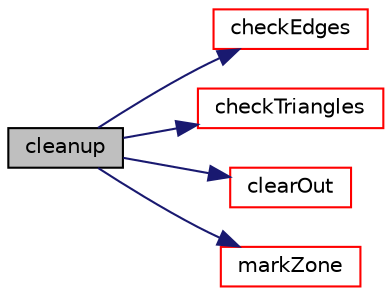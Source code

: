digraph "cleanup"
{
  bgcolor="transparent";
  edge [fontname="Helvetica",fontsize="10",labelfontname="Helvetica",labelfontsize="10"];
  node [fontname="Helvetica",fontsize="10",shape=record];
  rankdir="LR";
  Node1 [label="cleanup",height=0.2,width=0.4,color="black", fillcolor="grey75", style="filled", fontcolor="black"];
  Node1 -> Node2 [color="midnightblue",fontsize="10",style="solid",fontname="Helvetica"];
  Node2 [label="checkEdges",height=0.2,width=0.4,color="red",URL="$a02758.html#a90f5f9407a227d55df8fa9120de9f122",tooltip="Check triply (or more) connected edges. "];
  Node1 -> Node3 [color="midnightblue",fontsize="10",style="solid",fontname="Helvetica"];
  Node3 [label="checkTriangles",height=0.2,width=0.4,color="red",URL="$a02758.html#a83d60f7fb6a16bf1a3c6c9d408b63509",tooltip="Check/remove duplicate/degenerate triangles. "];
  Node1 -> Node4 [color="midnightblue",fontsize="10",style="solid",fontname="Helvetica"];
  Node4 [label="clearOut",height=0.2,width=0.4,color="red",URL="$a02758.html#af320697688df08f1438d37a86bcaf25d"];
  Node1 -> Node5 [color="midnightblue",fontsize="10",style="solid",fontname="Helvetica"];
  Node5 [label="markZone",height=0.2,width=0.4,color="red",URL="$a02758.html#adc515bcd3858a2f7c9ef58fdba3421a0",tooltip="Fill faceZone with currentZone for every face reachable. "];
}
